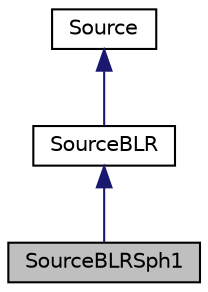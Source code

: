 digraph "SourceBLRSph1"
{
 // LATEX_PDF_SIZE
  edge [fontname="Helvetica",fontsize="10",labelfontname="Helvetica",labelfontsize="10"];
  node [fontname="Helvetica",fontsize="10",shape=record];
  Node0 [label="SourceBLRSph1",height=0.2,width=0.4,color="black", fillcolor="grey75", style="filled", fontcolor="black",tooltip="A source representing a BLR with a spherical symmetry and circular orbits."];
  Node1 -> Node0 [dir="back",color="midnightblue",fontsize="10",style="solid",fontname="Helvetica"];
  Node1 [label="SourceBLR",height=0.2,width=0.4,color="black", fillcolor="white", style="filled",URL="$class_source_b_l_r.html",tooltip="Base class for all sources representing the Broad Line Region (BLR) of a AGN/QSO."];
  Node2 -> Node1 [dir="back",color="midnightblue",fontsize="10",style="solid",fontname="Helvetica"];
  Node2 [label="Source",height=0.2,width=0.4,color="black", fillcolor="white", style="filled",URL="$class_source.html",tooltip="Base class for all sources."];
}
